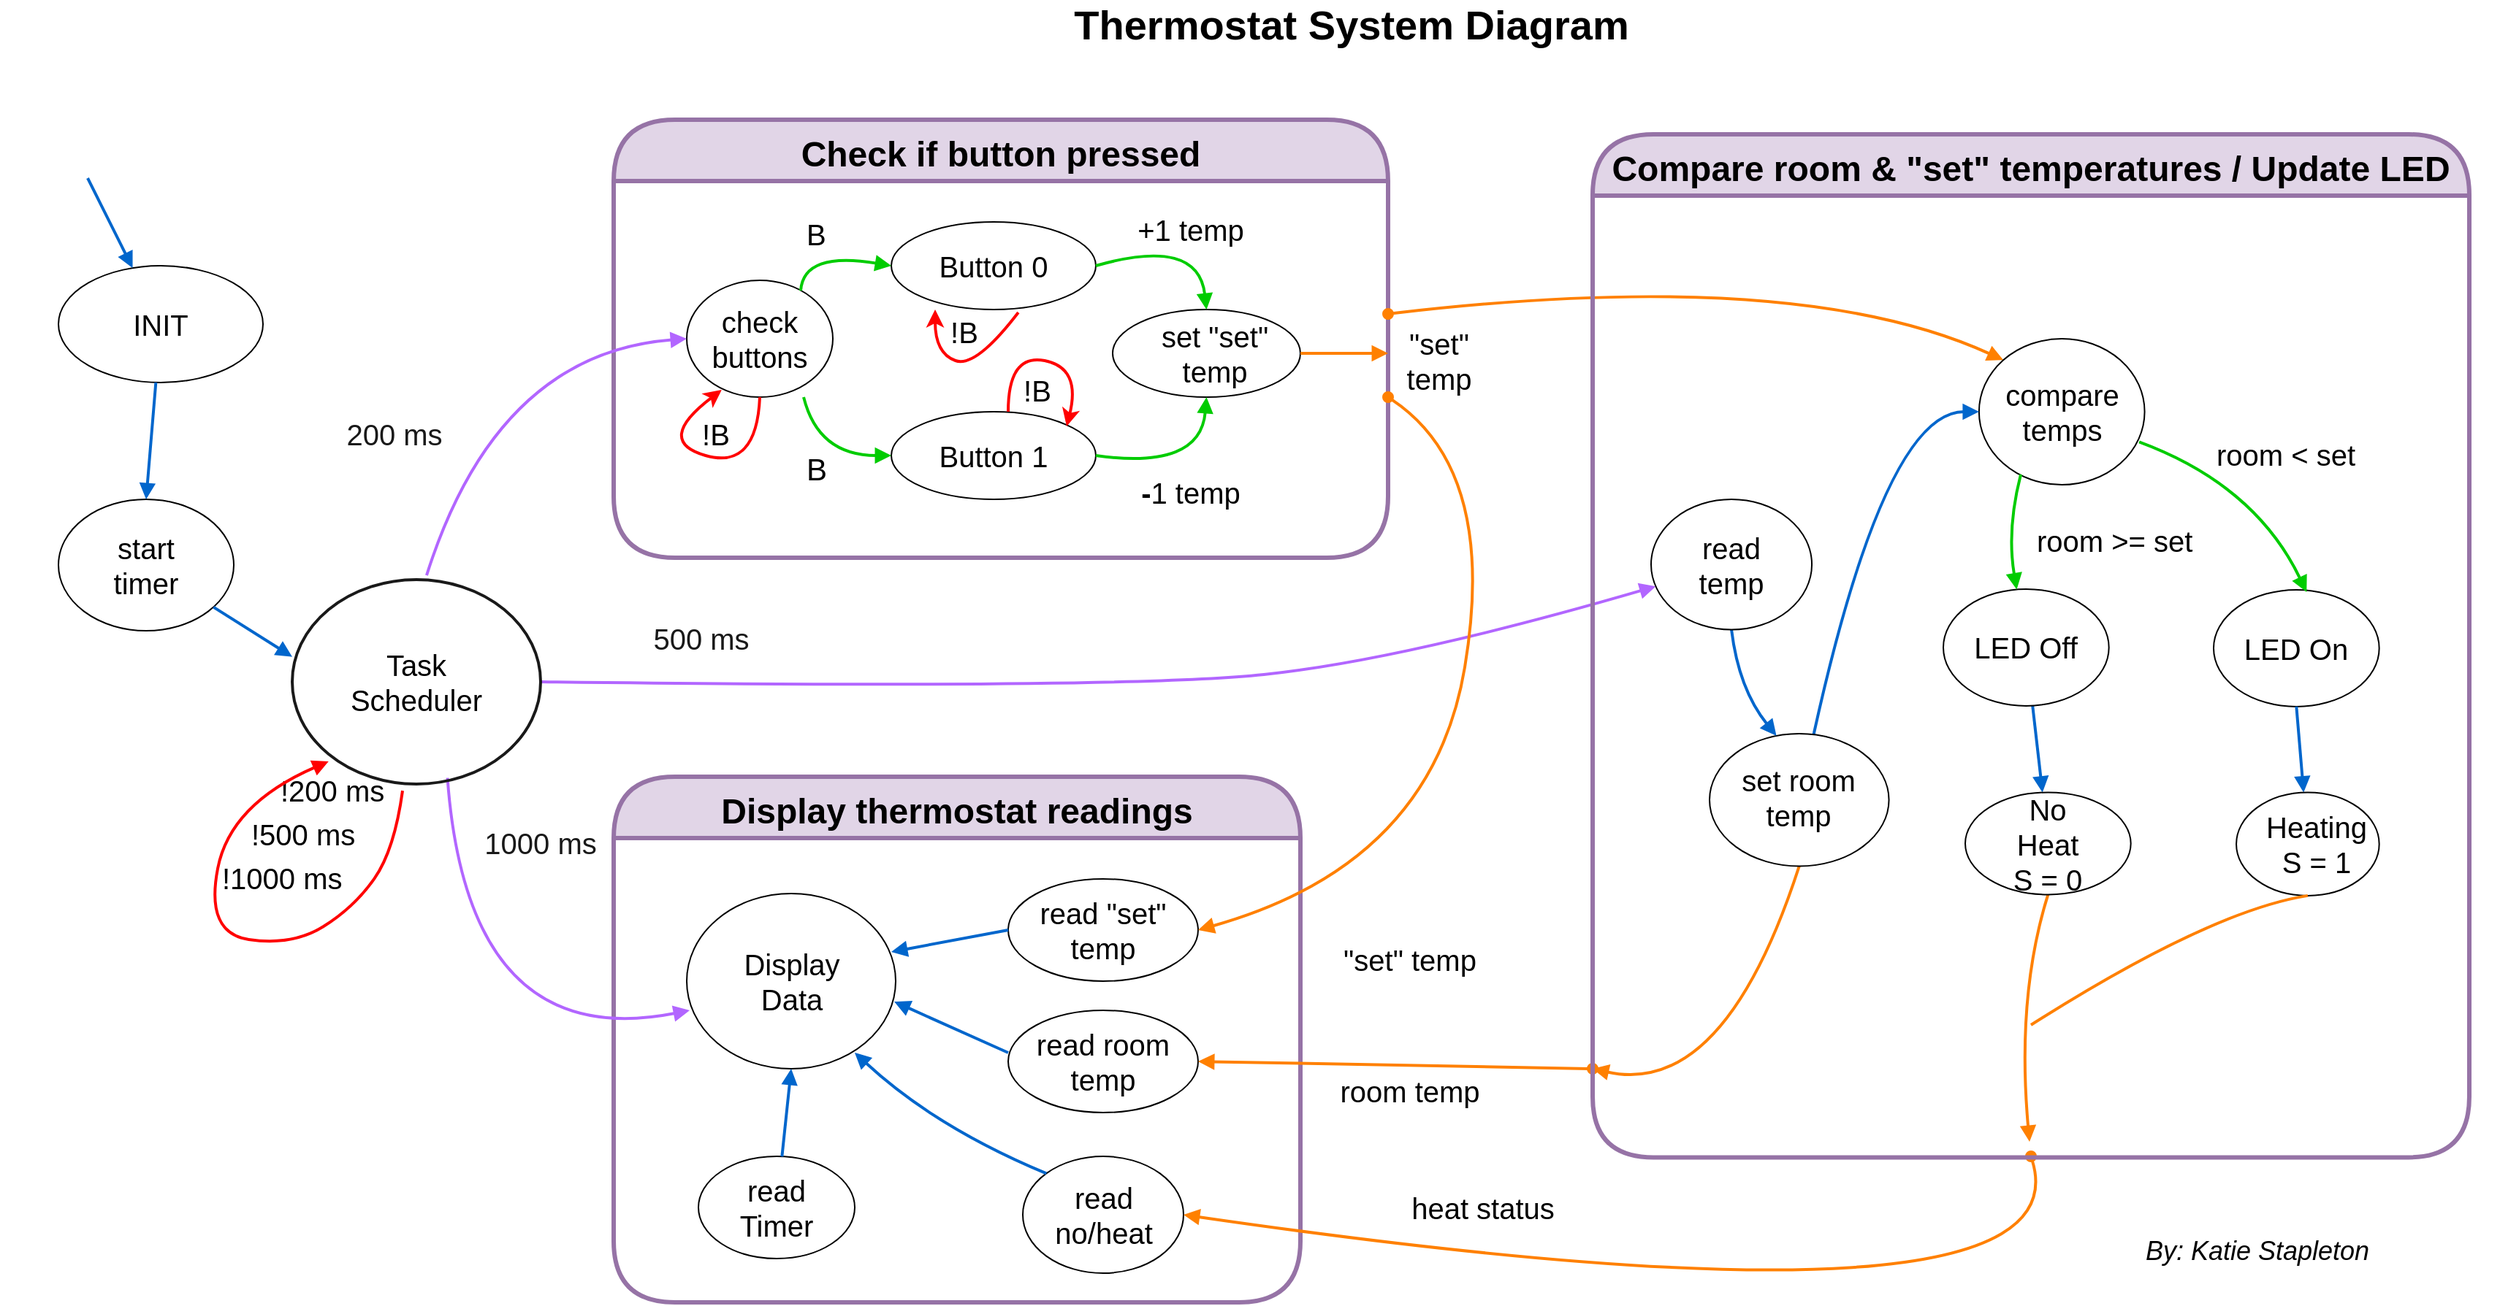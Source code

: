 <mxfile version="15.5.2" type="github">
  <diagram name="Page-1" id="b33cb84f-bf7a-9ccf-f142-242d16432e5d">
    <mxGraphModel dx="1465" dy="2275" grid="1" gridSize="10" guides="1" tooltips="1" connect="1" arrows="1" fold="1" page="1" pageScale="1.5" pageWidth="1169" pageHeight="826" background="none" math="0" shadow="0">
      <root>
        <mxCell id="0" style=";html=1;" />
        <mxCell id="1" style=";html=1;" parent="0" />
        <mxCell id="eZxbaBp0KACx5FJQrMLy-3" value="&lt;font&gt;200 ms&lt;/font&gt;" style="text;html=1;strokeColor=none;fillColor=none;align=center;verticalAlign=middle;whiteSpace=wrap;rounded=0;shadow=0;fontSize=20;fontColor=#191919;" parent="1" vertex="1">
          <mxGeometry x="250" y="-920" width="80" height="30" as="geometry" />
        </mxCell>
        <mxCell id="eZxbaBp0KACx5FJQrMLy-11" value="heat status" style="text;html=1;strokeColor=none;fillColor=none;align=center;verticalAlign=middle;whiteSpace=wrap;rounded=0;shadow=0;fontSize=20;" parent="1" vertex="1">
          <mxGeometry x="970" y="-390" width="130" height="30" as="geometry" />
        </mxCell>
        <mxCell id="eZxbaBp0KACx5FJQrMLy-30" value="" style="group;strokeWidth=2;" parent="1" vertex="1" connectable="0">
          <mxGeometry x="60" y="-860" width="120" height="90" as="geometry" />
        </mxCell>
        <mxCell id="eZxbaBp0KACx5FJQrMLy-19" value="" style="ellipse;whiteSpace=wrap;html=1;rounded=0;shadow=0;strokeWidth=1;fillColor=none;fontSize=24;align=right" parent="eZxbaBp0KACx5FJQrMLy-30" vertex="1">
          <mxGeometry width="120" height="90" as="geometry" />
        </mxCell>
        <mxCell id="2a5a01dd2e413fbf-50" value="start timer" style="text;html=1;strokeColor=none;fillColor=none;align=center;verticalAlign=middle;whiteSpace=wrap;rounded=0;shadow=0;fontSize=20;" parent="eZxbaBp0KACx5FJQrMLy-30" vertex="1">
          <mxGeometry x="29.143" y="30" width="61.714" height="30" as="geometry" />
        </mxCell>
        <mxCell id="eZxbaBp0KACx5FJQrMLy-79" value="&lt;font style=&quot;font-size: 28px&quot;&gt;Thermostat System Diagram&lt;/font&gt;" style="text;html=1;strokeColor=none;fillColor=none;align=center;verticalAlign=middle;whiteSpace=wrap;rounded=0;hachureGap=4;pointerEvents=0;fontSize=24;fontStyle=1" parent="1" vertex="1">
          <mxGeometry x="730" y="-1200" width="430" height="30" as="geometry" />
        </mxCell>
        <mxCell id="eZxbaBp0KACx5FJQrMLy-81" value="By: Katie Stapleton" style="text;html=1;strokeColor=none;fillColor=none;align=center;verticalAlign=middle;whiteSpace=wrap;rounded=0;hachureGap=4;pointerEvents=0;fontSize=18;fontStyle=2" parent="1" vertex="1">
          <mxGeometry x="1480" y="-360" width="170" height="30" as="geometry" />
        </mxCell>
        <mxCell id="e0jNq91RbBLGxGO3Wyhw-14" value="" style="group" vertex="1" connectable="0" parent="1">
          <mxGeometry x="20" y="-1070" width="160" height="120" as="geometry" />
        </mxCell>
        <mxCell id="e0jNq91RbBLGxGO3Wyhw-10" value="" style="group;strokeWidth=2;" vertex="1" connectable="0" parent="e0jNq91RbBLGxGO3Wyhw-14">
          <mxGeometry x="40" y="50" width="140" height="80" as="geometry" />
        </mxCell>
        <mxCell id="e0jNq91RbBLGxGO3Wyhw-11" value="" style="ellipse;whiteSpace=wrap;html=1;rounded=0;shadow=0;strokeWidth=1;fillColor=none;fontSize=24;align=right" vertex="1" parent="e0jNq91RbBLGxGO3Wyhw-10">
          <mxGeometry width="140" height="80" as="geometry" />
        </mxCell>
        <mxCell id="e0jNq91RbBLGxGO3Wyhw-12" value="INIT" style="text;html=1;strokeColor=none;fillColor=none;align=center;verticalAlign=middle;whiteSpace=wrap;rounded=0;shadow=0;fontSize=20;" vertex="1" parent="e0jNq91RbBLGxGO3Wyhw-10">
          <mxGeometry x="32.859" y="25" width="74.286" height="30" as="geometry" />
        </mxCell>
        <mxCell id="e0jNq91RbBLGxGO3Wyhw-32" value="Display thermostat readings" style="swimlane;fontSize=24;align=center;startSize=42;fillColor=#e1d5e7;strokeColor=#9673a6;rounded=1;shadow=0;sketch=0;glass=0;swimlaneFillColor=none;perimeterSpacing=2;strokeWidth=3;arcSize=45;" vertex="1" parent="1">
          <mxGeometry x="440" y="-670" width="470" height="360" as="geometry">
            <mxRectangle x="1000" y="-100" width="110" height="40" as="alternateBounds" />
          </mxGeometry>
        </mxCell>
        <mxCell id="eZxbaBp0KACx5FJQrMLy-31" value="" style="group" parent="e0jNq91RbBLGxGO3Wyhw-32" vertex="1" connectable="0">
          <mxGeometry x="58" y="260" width="107" height="70" as="geometry" />
        </mxCell>
        <mxCell id="eZxbaBp0KACx5FJQrMLy-22" value="" style="ellipse;whiteSpace=wrap;html=1;rounded=0;shadow=0;strokeWidth=1;fillColor=none;fontSize=24;align=right" parent="eZxbaBp0KACx5FJQrMLy-31" vertex="1">
          <mxGeometry width="107" height="70" as="geometry" />
        </mxCell>
        <mxCell id="2a5a01dd2e413fbf-55" value="read Timer" style="text;html=1;strokeColor=none;fillColor=none;align=center;verticalAlign=middle;whiteSpace=wrap;rounded=0;shadow=0;fontSize=20;" parent="eZxbaBp0KACx5FJQrMLy-31" vertex="1">
          <mxGeometry x="22.929" y="20" width="61.143" height="30" as="geometry" />
        </mxCell>
        <mxCell id="eZxbaBp0KACx5FJQrMLy-33" value="" style="group" parent="e0jNq91RbBLGxGO3Wyhw-32" vertex="1" connectable="0">
          <mxGeometry x="50" y="80" width="143" height="120" as="geometry" />
        </mxCell>
        <mxCell id="2a5a01dd2e413fbf-10" value="" style="ellipse;whiteSpace=wrap;html=1;rounded=0;shadow=0;strokeWidth=1;fillColor=none;fontSize=24;align=right" parent="eZxbaBp0KACx5FJQrMLy-33" vertex="1">
          <mxGeometry width="143" height="120" as="geometry" />
        </mxCell>
        <mxCell id="2a5a01dd2e413fbf-52" value="Display Data" style="text;html=1;strokeColor=none;fillColor=none;align=center;verticalAlign=middle;whiteSpace=wrap;rounded=0;shadow=0;fontSize=20;" parent="eZxbaBp0KACx5FJQrMLy-33" vertex="1">
          <mxGeometry x="30.643" y="34.286" width="81.714" height="51.429" as="geometry" />
        </mxCell>
        <mxCell id="e0jNq91RbBLGxGO3Wyhw-137" value="" style="group" vertex="1" connectable="0" parent="e0jNq91RbBLGxGO3Wyhw-32">
          <mxGeometry x="300" y="70" width="130" height="70" as="geometry" />
        </mxCell>
        <mxCell id="e0jNq91RbBLGxGO3Wyhw-138" value="" style="ellipse;whiteSpace=wrap;html=1;rounded=0;shadow=0;strokeWidth=1;fillColor=none;fontSize=24;align=right" vertex="1" parent="e0jNq91RbBLGxGO3Wyhw-137">
          <mxGeometry x="-30" width="130" height="70" as="geometry" />
        </mxCell>
        <mxCell id="e0jNq91RbBLGxGO3Wyhw-139" value="read &quot;set&quot; temp" style="text;html=1;strokeColor=none;fillColor=none;align=center;verticalAlign=middle;whiteSpace=wrap;rounded=0;shadow=0;fontSize=20;" vertex="1" parent="e0jNq91RbBLGxGO3Wyhw-137">
          <mxGeometry x="-11.07" y="20" width="92.14" height="30" as="geometry" />
        </mxCell>
        <mxCell id="e0jNq91RbBLGxGO3Wyhw-134" value="" style="group" vertex="1" connectable="0" parent="e0jNq91RbBLGxGO3Wyhw-32">
          <mxGeometry x="280" y="260" width="110" height="80" as="geometry" />
        </mxCell>
        <mxCell id="e0jNq91RbBLGxGO3Wyhw-135" value="" style="ellipse;whiteSpace=wrap;html=1;rounded=0;shadow=0;strokeWidth=1;fillColor=none;fontSize=24;align=right" vertex="1" parent="e0jNq91RbBLGxGO3Wyhw-134">
          <mxGeometry width="110.0" height="80" as="geometry" />
        </mxCell>
        <mxCell id="e0jNq91RbBLGxGO3Wyhw-136" value="read no/heat" style="text;html=1;strokeColor=none;fillColor=none;align=center;verticalAlign=middle;whiteSpace=wrap;rounded=0;shadow=0;fontSize=20;" vertex="1" parent="e0jNq91RbBLGxGO3Wyhw-134">
          <mxGeometry x="23.571" y="22.857" width="62.857" height="34.286" as="geometry" />
        </mxCell>
        <mxCell id="e0jNq91RbBLGxGO3Wyhw-140" value="" style="group" vertex="1" connectable="0" parent="e0jNq91RbBLGxGO3Wyhw-32">
          <mxGeometry x="270" y="160" width="130" height="70" as="geometry" />
        </mxCell>
        <mxCell id="e0jNq91RbBLGxGO3Wyhw-141" value="" style="ellipse;whiteSpace=wrap;html=1;rounded=0;shadow=0;strokeWidth=1;fillColor=none;fontSize=24;align=right" vertex="1" parent="e0jNq91RbBLGxGO3Wyhw-140">
          <mxGeometry width="130" height="70" as="geometry" />
        </mxCell>
        <mxCell id="e0jNq91RbBLGxGO3Wyhw-142" value="read room temp" style="text;html=1;strokeColor=none;fillColor=none;align=center;verticalAlign=middle;whiteSpace=wrap;rounded=0;shadow=0;fontSize=20;" vertex="1" parent="e0jNq91RbBLGxGO3Wyhw-140">
          <mxGeometry x="14.97" y="20" width="100.07" height="30" as="geometry" />
        </mxCell>
        <mxCell id="e0jNq91RbBLGxGO3Wyhw-168" style="edgeStyle=none;curved=1;orthogonalLoop=1;jettySize=auto;html=1;entryX=0.5;entryY=1;entryDx=0;entryDy=0;fontSize=24;startFill=0;endArrow=block;endFill=1;strokeColor=#0066CC;strokeWidth=2;" edge="1" parent="e0jNq91RbBLGxGO3Wyhw-32" source="eZxbaBp0KACx5FJQrMLy-22" target="2a5a01dd2e413fbf-10">
          <mxGeometry relative="1" as="geometry" />
        </mxCell>
        <mxCell id="e0jNq91RbBLGxGO3Wyhw-169" style="edgeStyle=none;curved=1;orthogonalLoop=1;jettySize=auto;html=1;exitX=0;exitY=0;exitDx=0;exitDy=0;entryX=0.804;entryY=0.908;entryDx=0;entryDy=0;entryPerimeter=0;fontSize=24;startFill=0;endArrow=block;endFill=1;strokeColor=#0066CC;strokeWidth=2;" edge="1" parent="e0jNq91RbBLGxGO3Wyhw-32" source="e0jNq91RbBLGxGO3Wyhw-135" target="2a5a01dd2e413fbf-10">
          <mxGeometry relative="1" as="geometry">
            <Array as="points">
              <mxPoint x="220" y="240" />
            </Array>
          </mxGeometry>
        </mxCell>
        <mxCell id="e0jNq91RbBLGxGO3Wyhw-170" style="edgeStyle=none;curved=1;orthogonalLoop=1;jettySize=auto;html=1;entryX=0.993;entryY=0.617;entryDx=0;entryDy=0;entryPerimeter=0;fontSize=24;startFill=0;endArrow=block;endFill=1;strokeColor=#0066CC;strokeWidth=2;exitX=0;exitY=0.414;exitDx=0;exitDy=0;exitPerimeter=0;" edge="1" parent="e0jNq91RbBLGxGO3Wyhw-32" source="e0jNq91RbBLGxGO3Wyhw-141" target="2a5a01dd2e413fbf-10">
          <mxGeometry relative="1" as="geometry">
            <mxPoint x="270" y="180" as="sourcePoint" />
          </mxGeometry>
        </mxCell>
        <mxCell id="e0jNq91RbBLGxGO3Wyhw-171" style="edgeStyle=none;curved=1;orthogonalLoop=1;jettySize=auto;html=1;exitX=0;exitY=0.5;exitDx=0;exitDy=0;entryX=0.979;entryY=0.333;entryDx=0;entryDy=0;entryPerimeter=0;fontSize=24;startFill=0;endArrow=block;endFill=1;strokeColor=#0066CC;strokeWidth=2;" edge="1" parent="e0jNq91RbBLGxGO3Wyhw-32" source="e0jNq91RbBLGxGO3Wyhw-138" target="2a5a01dd2e413fbf-10">
          <mxGeometry relative="1" as="geometry" />
        </mxCell>
        <mxCell id="e0jNq91RbBLGxGO3Wyhw-188" value="" style="group" vertex="1" connectable="0" parent="1">
          <mxGeometry x="440" y="-1120" width="530" height="300" as="geometry" />
        </mxCell>
        <mxCell id="e0jNq91RbBLGxGO3Wyhw-2" value="Check if button pressed" style="swimlane;fontSize=24;align=center;startSize=42;fillColor=#e1d5e7;strokeColor=#9673a6;rounded=1;shadow=0;sketch=0;glass=0;swimlaneFillColor=none;perimeterSpacing=2;strokeWidth=3;arcSize=34;" vertex="1" parent="e0jNq91RbBLGxGO3Wyhw-188">
          <mxGeometry width="530" height="300" as="geometry">
            <mxRectangle x="1000" y="-100" width="110" height="40" as="alternateBounds" />
          </mxGeometry>
        </mxCell>
        <mxCell id="e0jNq91RbBLGxGO3Wyhw-39" value="" style="group" vertex="1" connectable="0" parent="e0jNq91RbBLGxGO3Wyhw-2">
          <mxGeometry x="190" y="70" width="140" height="60" as="geometry" />
        </mxCell>
        <mxCell id="e0jNq91RbBLGxGO3Wyhw-40" value="" style="ellipse;whiteSpace=wrap;html=1;rounded=0;shadow=0;strokeWidth=1;fillColor=none;fontSize=24;align=right" vertex="1" parent="e0jNq91RbBLGxGO3Wyhw-39">
          <mxGeometry width="140" height="60" as="geometry" />
        </mxCell>
        <mxCell id="e0jNq91RbBLGxGO3Wyhw-41" value="Button 0" style="text;html=1;strokeColor=none;fillColor=none;align=center;verticalAlign=middle;whiteSpace=wrap;rounded=0;shadow=0;fontSize=20;" vertex="1" parent="e0jNq91RbBLGxGO3Wyhw-39">
          <mxGeometry x="30.0" y="20.0" width="80.0" height="20.0" as="geometry" />
        </mxCell>
        <mxCell id="e0jNq91RbBLGxGO3Wyhw-46" value="" style="group" vertex="1" connectable="0" parent="e0jNq91RbBLGxGO3Wyhw-2">
          <mxGeometry x="190" y="200" width="140" height="60" as="geometry" />
        </mxCell>
        <mxCell id="e0jNq91RbBLGxGO3Wyhw-47" value="" style="ellipse;whiteSpace=wrap;html=1;rounded=0;shadow=0;strokeWidth=1;fillColor=none;fontSize=24;align=right" vertex="1" parent="e0jNq91RbBLGxGO3Wyhw-46">
          <mxGeometry width="140.0" height="60" as="geometry" />
        </mxCell>
        <mxCell id="e0jNq91RbBLGxGO3Wyhw-48" value="Button 1" style="text;html=1;strokeColor=none;fillColor=none;align=center;verticalAlign=middle;whiteSpace=wrap;rounded=0;shadow=0;fontSize=20;" vertex="1" parent="e0jNq91RbBLGxGO3Wyhw-46">
          <mxGeometry x="30.0" y="20.0" width="80.0" height="20.0" as="geometry" />
        </mxCell>
        <mxCell id="e0jNq91RbBLGxGO3Wyhw-112" style="edgeStyle=none;curved=1;orthogonalLoop=1;jettySize=auto;html=1;fontSize=24;startArrow=classic;startFill=1;endArrow=none;endFill=0;strokeColor=#FF0000;strokeWidth=2;entryX=0;entryY=1;entryDx=0;entryDy=0;" edge="1" parent="e0jNq91RbBLGxGO3Wyhw-46" target="eZxbaBp0KACx5FJQrMLy-7">
          <mxGeometry relative="1" as="geometry">
            <mxPoint x="83.061" y="-2.553" as="targetPoint" />
            <Array as="points">
              <mxPoint x="130" y="-30" />
              <mxPoint x="80" y="-40" />
            </Array>
            <mxPoint x="120" y="10" as="sourcePoint" />
          </mxGeometry>
        </mxCell>
        <mxCell id="e0jNq91RbBLGxGO3Wyhw-64" value="" style="ellipse;whiteSpace=wrap;html=1;rounded=0;shadow=0;strokeWidth=1;fillColor=none;fontSize=24;align=right" vertex="1" parent="e0jNq91RbBLGxGO3Wyhw-2">
          <mxGeometry x="341.5" y="130" width="128.5" height="60" as="geometry" />
        </mxCell>
        <mxCell id="e0jNq91RbBLGxGO3Wyhw-65" value="set &quot;set&quot; temp" style="text;html=1;strokeColor=none;fillColor=none;align=center;verticalAlign=middle;whiteSpace=wrap;rounded=0;shadow=0;fontSize=20;" vertex="1" parent="e0jNq91RbBLGxGO3Wyhw-2">
          <mxGeometry x="361.5" y="146.67" width="98.5" height="26.67" as="geometry" />
        </mxCell>
        <mxCell id="e0jNq91RbBLGxGO3Wyhw-79" style="edgeStyle=none;curved=1;orthogonalLoop=1;jettySize=auto;html=1;exitX=1;exitY=0.5;exitDx=0;exitDy=0;entryX=0.5;entryY=0;entryDx=0;entryDy=0;fontSize=24;startFill=0;endArrow=block;endFill=1;strokeColor=#00CC00;strokeWidth=2;" edge="1" parent="e0jNq91RbBLGxGO3Wyhw-2" source="e0jNq91RbBLGxGO3Wyhw-40" target="e0jNq91RbBLGxGO3Wyhw-64">
          <mxGeometry relative="1" as="geometry">
            <Array as="points">
              <mxPoint x="400" y="80" />
            </Array>
          </mxGeometry>
        </mxCell>
        <mxCell id="e0jNq91RbBLGxGO3Wyhw-80" style="edgeStyle=none;curved=1;orthogonalLoop=1;jettySize=auto;html=1;exitX=1;exitY=0.5;exitDx=0;exitDy=0;entryX=0.5;entryY=1;entryDx=0;entryDy=0;fontSize=24;startFill=0;endArrow=block;endFill=1;strokeColor=#00CC00;strokeWidth=2;" edge="1" parent="e0jNq91RbBLGxGO3Wyhw-2" source="e0jNq91RbBLGxGO3Wyhw-47" target="e0jNq91RbBLGxGO3Wyhw-64">
          <mxGeometry relative="1" as="geometry">
            <Array as="points">
              <mxPoint x="401.5" y="240" />
            </Array>
          </mxGeometry>
        </mxCell>
        <mxCell id="eZxbaBp0KACx5FJQrMLy-7" value="!B" style="text;html=1;strokeColor=none;fillColor=none;align=center;verticalAlign=middle;whiteSpace=wrap;rounded=0;shadow=0;fontSize=20;" parent="e0jNq91RbBLGxGO3Wyhw-2" vertex="1">
          <mxGeometry x="270" y="170" width="40" height="30" as="geometry" />
        </mxCell>
        <mxCell id="e0jNq91RbBLGxGO3Wyhw-116" value="!B" style="text;html=1;strokeColor=none;fillColor=none;align=center;verticalAlign=middle;whiteSpace=wrap;rounded=0;shadow=0;fontSize=20;" vertex="1" parent="e0jNq91RbBLGxGO3Wyhw-2">
          <mxGeometry x="220" y="130" width="40" height="30" as="geometry" />
        </mxCell>
        <mxCell id="e0jNq91RbBLGxGO3Wyhw-114" style="edgeStyle=none;curved=1;orthogonalLoop=1;jettySize=auto;html=1;fontSize=24;startArrow=classic;startFill=1;endArrow=none;endFill=0;strokeColor=#FF0000;strokeWidth=2;exitX=0;exitY=0;exitDx=0;exitDy=0;entryX=0.621;entryY=1.033;entryDx=0;entryDy=0;entryPerimeter=0;" edge="1" parent="e0jNq91RbBLGxGO3Wyhw-2" source="e0jNq91RbBLGxGO3Wyhw-116" target="e0jNq91RbBLGxGO3Wyhw-40">
          <mxGeometry relative="1" as="geometry">
            <mxPoint x="270" y="135" as="targetPoint" />
            <Array as="points">
              <mxPoint x="220" y="160" />
              <mxPoint x="247.86" y="170" />
            </Array>
            <mxPoint x="210" y="135" as="sourcePoint" />
          </mxGeometry>
        </mxCell>
        <mxCell id="e0jNq91RbBLGxGO3Wyhw-143" value="" style="group" vertex="1" connectable="0" parent="e0jNq91RbBLGxGO3Wyhw-2">
          <mxGeometry x="50" y="110" width="100" height="80" as="geometry" />
        </mxCell>
        <mxCell id="e0jNq91RbBLGxGO3Wyhw-144" value="" style="ellipse;whiteSpace=wrap;html=1;rounded=0;shadow=0;strokeWidth=1;fillColor=none;fontSize=24;align=right" vertex="1" parent="e0jNq91RbBLGxGO3Wyhw-143">
          <mxGeometry width="100" height="80" as="geometry" />
        </mxCell>
        <mxCell id="e0jNq91RbBLGxGO3Wyhw-147" style="edgeStyle=none;curved=1;orthogonalLoop=1;jettySize=auto;html=1;fontSize=24;startArrow=classic;startFill=1;endArrow=none;endFill=0;strokeColor=#FF0000;strokeWidth=2;entryX=0.5;entryY=1;entryDx=0;entryDy=0;exitX=0.239;exitY=0.938;exitDx=0;exitDy=0;exitPerimeter=0;" edge="1" parent="e0jNq91RbBLGxGO3Wyhw-143" source="e0jNq91RbBLGxGO3Wyhw-144" target="e0jNq91RbBLGxGO3Wyhw-144">
          <mxGeometry relative="1" as="geometry">
            <mxPoint x="47.86" y="90" as="targetPoint" />
            <Array as="points">
              <mxPoint x="-22.14" y="110" />
              <mxPoint x="47.86" y="130" />
            </Array>
            <mxPoint x="27.86" y="70" as="sourcePoint" />
          </mxGeometry>
        </mxCell>
        <mxCell id="e0jNq91RbBLGxGO3Wyhw-145" value="check buttons" style="text;html=1;strokeColor=none;fillColor=none;align=center;verticalAlign=middle;whiteSpace=wrap;rounded=0;shadow=0;fontSize=20;" vertex="1" parent="e0jNq91RbBLGxGO3Wyhw-143">
          <mxGeometry x="17.857" y="22.857" width="64.286" height="34.286" as="geometry" />
        </mxCell>
        <mxCell id="e0jNq91RbBLGxGO3Wyhw-152" value="!B" style="text;html=1;strokeColor=none;fillColor=none;align=center;verticalAlign=middle;whiteSpace=wrap;rounded=0;shadow=0;fontSize=20;" vertex="1" parent="e0jNq91RbBLGxGO3Wyhw-2">
          <mxGeometry x="50.0" y="200" width="40" height="30" as="geometry" />
        </mxCell>
        <mxCell id="e0jNq91RbBLGxGO3Wyhw-153" style="edgeStyle=none;curved=1;orthogonalLoop=1;jettySize=auto;html=1;exitX=0.78;exitY=0.088;exitDx=0;exitDy=0;entryX=0;entryY=0.5;entryDx=0;entryDy=0;fontSize=24;startFill=0;endArrow=block;endFill=1;strokeColor=#00CC00;strokeWidth=2;exitPerimeter=0;" edge="1" parent="e0jNq91RbBLGxGO3Wyhw-2" source="e0jNq91RbBLGxGO3Wyhw-144" target="e0jNq91RbBLGxGO3Wyhw-40">
          <mxGeometry relative="1" as="geometry">
            <Array as="points">
              <mxPoint x="130" y="90" />
            </Array>
          </mxGeometry>
        </mxCell>
        <mxCell id="e0jNq91RbBLGxGO3Wyhw-154" style="edgeStyle=none;curved=1;orthogonalLoop=1;jettySize=auto;html=1;entryX=0;entryY=0.5;entryDx=0;entryDy=0;fontSize=24;startFill=0;endArrow=block;endFill=1;strokeColor=#00CC00;strokeWidth=2;exitX=0.8;exitY=1;exitDx=0;exitDy=0;exitPerimeter=0;" edge="1" parent="e0jNq91RbBLGxGO3Wyhw-2" source="e0jNq91RbBLGxGO3Wyhw-144" target="e0jNq91RbBLGxGO3Wyhw-47">
          <mxGeometry relative="1" as="geometry">
            <mxPoint x="120" y="190" as="sourcePoint" />
            <Array as="points">
              <mxPoint x="140" y="230" />
            </Array>
          </mxGeometry>
        </mxCell>
        <mxCell id="e0jNq91RbBLGxGO3Wyhw-155" value="B" style="text;whiteSpace=wrap;html=1;fontSize=20;" vertex="1" parent="e0jNq91RbBLGxGO3Wyhw-2">
          <mxGeometry x="130" y="60" width="30" height="40" as="geometry" />
        </mxCell>
        <mxCell id="e0jNq91RbBLGxGO3Wyhw-156" value="B" style="text;whiteSpace=wrap;html=1;fontSize=21;" vertex="1" parent="e0jNq91RbBLGxGO3Wyhw-2">
          <mxGeometry x="130" y="220" width="30" height="40" as="geometry" />
        </mxCell>
        <mxCell id="e0jNq91RbBLGxGO3Wyhw-159" value="&lt;b&gt;-&lt;/b&gt;1 temp" style="text;html=1;strokeColor=none;fillColor=none;align=center;verticalAlign=middle;whiteSpace=wrap;rounded=0;shadow=0;fontSize=20;" vertex="1" parent="e0jNq91RbBLGxGO3Wyhw-2">
          <mxGeometry x="350" y="240" width="90" height="30" as="geometry" />
        </mxCell>
        <mxCell id="e0jNq91RbBLGxGO3Wyhw-162" value="+1 temp" style="text;html=1;strokeColor=none;fillColor=none;align=center;verticalAlign=middle;whiteSpace=wrap;rounded=0;shadow=0;fontSize=20;" vertex="1" parent="e0jNq91RbBLGxGO3Wyhw-2">
          <mxGeometry x="350" y="60" width="90" height="30" as="geometry" />
        </mxCell>
        <mxCell id="e0jNq91RbBLGxGO3Wyhw-176" style="edgeStyle=none;curved=1;orthogonalLoop=1;jettySize=auto;html=1;exitX=1;exitY=0.5;exitDx=0;exitDy=0;fontSize=24;startFill=0;endArrow=block;endFill=1;strokeColor=#FF8000;strokeWidth=2;" edge="1" parent="e0jNq91RbBLGxGO3Wyhw-188" source="e0jNq91RbBLGxGO3Wyhw-64">
          <mxGeometry relative="1" as="geometry">
            <mxPoint x="530" y="160" as="targetPoint" />
          </mxGeometry>
        </mxCell>
        <mxCell id="e0jNq91RbBLGxGO3Wyhw-189" value="" style="group" vertex="1" connectable="0" parent="1">
          <mxGeometry x="1050" y="-1110" width="680" height="700.71" as="geometry" />
        </mxCell>
        <mxCell id="e0jNq91RbBLGxGO3Wyhw-237" value="" style="group" vertex="1" connectable="0" parent="e0jNq91RbBLGxGO3Wyhw-189">
          <mxGeometry x="150" y="660" width="209" height="30" as="geometry" />
        </mxCell>
        <mxCell id="e0jNq91RbBLGxGO3Wyhw-177" style="edgeStyle=none;curved=1;orthogonalLoop=1;jettySize=auto;html=1;exitX=0.5;exitY=1;exitDx=0;exitDy=0;fontSize=24;startFill=0;endArrow=block;endFill=1;strokeColor=#FF8000;strokeWidth=2;" edge="1" parent="e0jNq91RbBLGxGO3Wyhw-237" source="e0jNq91RbBLGxGO3Wyhw-83">
          <mxGeometry relative="1" as="geometry">
            <mxPoint x="-90" y="-20" as="targetPoint" />
            <Array as="points">
              <mxPoint />
            </Array>
          </mxGeometry>
        </mxCell>
        <mxCell id="e0jNq91RbBLGxGO3Wyhw-180" style="edgeStyle=none;curved=1;orthogonalLoop=1;jettySize=auto;html=1;exitX=0.5;exitY=1;exitDx=0;exitDy=0;fontSize=24;startFill=0;endArrow=block;endFill=1;strokeColor=#FF8000;strokeWidth=2;" edge="1" parent="e0jNq91RbBLGxGO3Wyhw-237" source="e0jNq91RbBLGxGO3Wyhw-98">
          <mxGeometry relative="1" as="geometry">
            <mxPoint x="209" y="30" as="targetPoint" />
            <Array as="points">
              <mxPoint x="200" y="-70" />
            </Array>
          </mxGeometry>
        </mxCell>
        <mxCell id="e0jNq91RbBLGxGO3Wyhw-190" style="edgeStyle=none;curved=1;orthogonalLoop=1;jettySize=auto;html=1;entryX=0;entryY=0;entryDx=0;entryDy=0;fontSize=24;startArrow=oval;startFill=1;endArrow=block;endFill=1;strokeColor=#FF8000;strokeWidth=2;" edge="1" parent="1" target="e0jNq91RbBLGxGO3Wyhw-86">
          <mxGeometry relative="1" as="geometry">
            <mxPoint x="970" y="-987" as="sourcePoint" />
            <Array as="points">
              <mxPoint x="1250" y="-1020" />
            </Array>
          </mxGeometry>
        </mxCell>
        <mxCell id="e0jNq91RbBLGxGO3Wyhw-191" style="edgeStyle=none;curved=1;orthogonalLoop=1;jettySize=auto;html=1;entryX=1;entryY=0.5;entryDx=0;entryDy=0;fontSize=24;startArrow=oval;startFill=1;endArrow=block;endFill=1;strokeColor=#FF8000;strokeWidth=2;" edge="1" parent="1" target="e0jNq91RbBLGxGO3Wyhw-141">
          <mxGeometry relative="1" as="geometry">
            <mxPoint x="1110" y="-470" as="sourcePoint" />
          </mxGeometry>
        </mxCell>
        <mxCell id="e0jNq91RbBLGxGO3Wyhw-192" style="edgeStyle=none;curved=1;orthogonalLoop=1;jettySize=auto;html=1;entryX=1;entryY=0.5;entryDx=0;entryDy=0;fontSize=24;startArrow=oval;startFill=1;endArrow=block;endFill=1;strokeColor=#FF8000;strokeWidth=2;" edge="1" parent="1" target="e0jNq91RbBLGxGO3Wyhw-135">
          <mxGeometry relative="1" as="geometry">
            <mxPoint x="1410" y="-410" as="sourcePoint" />
            <Array as="points">
              <mxPoint x="1450" y="-280" />
            </Array>
          </mxGeometry>
        </mxCell>
        <mxCell id="e0jNq91RbBLGxGO3Wyhw-193" value="room temp" style="text;html=1;strokeColor=none;fillColor=none;align=center;verticalAlign=middle;whiteSpace=wrap;rounded=0;shadow=0;fontSize=20;" vertex="1" parent="1">
          <mxGeometry x="920" y="-470" width="130" height="30" as="geometry" />
        </mxCell>
        <mxCell id="e0jNq91RbBLGxGO3Wyhw-195" value="&quot;set&quot; &lt;br&gt;temp" style="text;html=1;strokeColor=none;fillColor=none;align=center;verticalAlign=middle;whiteSpace=wrap;rounded=0;shadow=0;fontSize=20;" vertex="1" parent="1">
          <mxGeometry x="940" y="-970" width="130" height="30" as="geometry" />
        </mxCell>
        <mxCell id="e0jNq91RbBLGxGO3Wyhw-200" value="&quot;set&quot; temp" style="text;html=1;strokeColor=none;fillColor=none;align=center;verticalAlign=middle;whiteSpace=wrap;rounded=0;shadow=0;fontSize=20;" vertex="1" parent="1">
          <mxGeometry x="920" y="-560" width="130" height="30" as="geometry" />
        </mxCell>
        <mxCell id="e0jNq91RbBLGxGO3Wyhw-202" style="edgeStyle=none;curved=1;orthogonalLoop=1;jettySize=auto;html=1;fontSize=24;startArrow=none;startFill=0;endArrow=block;endFill=1;strokeColor=#B266FF;strokeWidth=2;entryX=0;entryY=0.5;entryDx=0;entryDy=0;exitX=0.541;exitY=-0.021;exitDx=0;exitDy=0;exitPerimeter=0;" edge="1" parent="1" source="e0jNq91RbBLGxGO3Wyhw-244" target="e0jNq91RbBLGxGO3Wyhw-144">
          <mxGeometry relative="1" as="geometry">
            <mxPoint x="280" y="-840" as="sourcePoint" />
            <mxPoint x="470" y="-970" as="targetPoint" />
            <Array as="points">
              <mxPoint x="360" y="-960" />
            </Array>
          </mxGeometry>
        </mxCell>
        <mxCell id="e0jNq91RbBLGxGO3Wyhw-203" style="edgeStyle=none;curved=1;orthogonalLoop=1;jettySize=auto;html=1;fontSize=24;startFill=0;endArrow=block;endFill=1;strokeColor=#B266FF;strokeWidth=2;exitX=1;exitY=0.5;exitDx=0;exitDy=0;" edge="1" parent="1" source="e0jNq91RbBLGxGO3Wyhw-244" target="e0jNq91RbBLGxGO3Wyhw-67">
          <mxGeometry relative="1" as="geometry">
            <mxPoint x="1170" y="-810" as="targetPoint" />
            <mxPoint x="389.973" y="-738.248" as="sourcePoint" />
            <Array as="points">
              <mxPoint x="790" y="-730" />
              <mxPoint x="980" y="-750" />
            </Array>
          </mxGeometry>
        </mxCell>
        <mxCell id="e0jNq91RbBLGxGO3Wyhw-204" style="edgeStyle=none;curved=1;orthogonalLoop=1;jettySize=auto;html=1;entryX=0.014;entryY=0.667;entryDx=0;entryDy=0;fontSize=24;startFill=0;endArrow=block;endFill=1;strokeColor=#B266FF;strokeWidth=2;exitX=0.625;exitY=1.006;exitDx=0;exitDy=0;exitPerimeter=0;entryPerimeter=0;" edge="1" parent="1" target="2a5a01dd2e413fbf-10">
          <mxGeometry relative="1" as="geometry">
            <mxPoint x="326.25" y="-669.16" as="sourcePoint" />
            <Array as="points">
              <mxPoint x="340" y="-480" />
            </Array>
          </mxGeometry>
        </mxCell>
        <mxCell id="e0jNq91RbBLGxGO3Wyhw-208" value="&lt;font&gt;500 ms&lt;/font&gt;" style="text;html=1;strokeColor=none;fillColor=none;align=center;verticalAlign=middle;whiteSpace=wrap;rounded=0;shadow=0;fontSize=20;fontColor=#191919;" vertex="1" parent="1">
          <mxGeometry x="460" y="-780" width="80" height="30" as="geometry" />
        </mxCell>
        <mxCell id="e0jNq91RbBLGxGO3Wyhw-209" value="&lt;font&gt;1000 ms&lt;/font&gt;" style="text;html=1;strokeColor=none;fillColor=none;align=center;verticalAlign=middle;whiteSpace=wrap;rounded=0;shadow=0;fontSize=20;fontColor=#191919;" vertex="1" parent="1">
          <mxGeometry x="350" y="-640" width="80" height="30" as="geometry" />
        </mxCell>
        <mxCell id="e0jNq91RbBLGxGO3Wyhw-211" value="!1000 ms" style="text;whiteSpace=wrap;html=1;fontSize=20;" vertex="1" parent="1">
          <mxGeometry x="170" y="-619" width="100" height="40" as="geometry" />
        </mxCell>
        <mxCell id="e0jNq91RbBLGxGO3Wyhw-212" value="!500 ms" style="text;whiteSpace=wrap;html=1;fontSize=20;" vertex="1" parent="1">
          <mxGeometry x="190" y="-649" width="100" height="40" as="geometry" />
        </mxCell>
        <mxCell id="e0jNq91RbBLGxGO3Wyhw-213" value="!200 ms" style="text;whiteSpace=wrap;html=1;fontSize=20;" vertex="1" parent="1">
          <mxGeometry x="210" y="-679" width="100" height="40" as="geometry" />
        </mxCell>
        <mxCell id="e0jNq91RbBLGxGO3Wyhw-226" style="edgeStyle=none;curved=1;orthogonalLoop=1;jettySize=auto;html=1;entryX=0.5;entryY=0;entryDx=0;entryDy=0;fontSize=24;startFill=0;endArrow=block;endFill=1;strokeColor=#0066CC;strokeWidth=2;" edge="1" parent="1" source="e0jNq91RbBLGxGO3Wyhw-11" target="eZxbaBp0KACx5FJQrMLy-19">
          <mxGeometry relative="1" as="geometry" />
        </mxCell>
        <mxCell id="e0jNq91RbBLGxGO3Wyhw-227" style="edgeStyle=none;curved=1;orthogonalLoop=1;jettySize=auto;html=1;fontSize=24;startFill=1;endArrow=none;endFill=0;strokeColor=#0066CC;strokeWidth=2;startArrow=block;" edge="1" parent="1" source="e0jNq91RbBLGxGO3Wyhw-11">
          <mxGeometry relative="1" as="geometry">
            <mxPoint x="80" y="-1080" as="targetPoint" />
          </mxGeometry>
        </mxCell>
        <mxCell id="e0jNq91RbBLGxGO3Wyhw-198" style="edgeStyle=none;curved=1;orthogonalLoop=1;jettySize=auto;html=1;fontSize=24;startArrow=oval;startFill=1;endArrow=block;endFill=1;strokeColor=#FF8000;strokeWidth=2;entryX=1;entryY=0.5;entryDx=0;entryDy=0;" edge="1" parent="1" target="e0jNq91RbBLGxGO3Wyhw-138">
          <mxGeometry relative="1" as="geometry">
            <mxPoint x="1025" y="-700" as="targetPoint" />
            <mxPoint x="970" y="-930" as="sourcePoint" />
            <Array as="points">
              <mxPoint x="1045" y="-880" />
              <mxPoint x="1000" y="-610" />
            </Array>
          </mxGeometry>
        </mxCell>
        <mxCell id="e0jNq91RbBLGxGO3Wyhw-230" style="edgeStyle=none;curved=1;orthogonalLoop=1;jettySize=auto;html=1;entryX=0;entryY=0.413;entryDx=0;entryDy=0;entryPerimeter=0;fontSize=24;startArrow=none;startFill=0;endArrow=block;endFill=1;strokeColor=#0066CC;strokeWidth=2;" edge="1" parent="1" source="eZxbaBp0KACx5FJQrMLy-19">
          <mxGeometry relative="1" as="geometry">
            <mxPoint x="220" y="-752.18" as="targetPoint" />
          </mxGeometry>
        </mxCell>
        <mxCell id="e0jNq91RbBLGxGO3Wyhw-33" value="Compare room &amp; &quot;set&quot; temperatures / Update LED" style="swimlane;fontSize=24;align=center;startSize=42;fillColor=#e1d5e7;strokeColor=#9673a6;rounded=1;shadow=0;sketch=0;glass=0;swimlaneFillColor=none;perimeterSpacing=2;strokeWidth=3;arcSize=33;" vertex="1" parent="1">
          <mxGeometry x="1110" y="-1110" width="600" height="700.71" as="geometry">
            <mxRectangle x="1000" y="-100" width="110" height="40" as="alternateBounds" />
          </mxGeometry>
        </mxCell>
        <mxCell id="e0jNq91RbBLGxGO3Wyhw-107" value="" style="group" vertex="1" connectable="0" parent="e0jNq91RbBLGxGO3Wyhw-33">
          <mxGeometry x="18.889" y="78.04" width="595" height="533.93" as="geometry" />
        </mxCell>
        <mxCell id="e0jNq91RbBLGxGO3Wyhw-94" value="&lt;font style=&quot;font-size: 20px&quot;&gt;LED On&lt;/font&gt;" style="ellipse;whiteSpace=wrap;html=1;rounded=1;shadow=0;glass=0;sketch=0;fontSize=24;strokeWidth=1;align=center;" vertex="1" parent="e0jNq91RbBLGxGO3Wyhw-107">
          <mxGeometry x="406.111" y="233.93" width="113.333" height="80" as="geometry" />
        </mxCell>
        <mxCell id="e0jNq91RbBLGxGO3Wyhw-187" value="" style="group" vertex="1" connectable="0" parent="e0jNq91RbBLGxGO3Wyhw-107">
          <mxGeometry x="245.558" y="61.97" width="113.333" height="100" as="geometry" />
        </mxCell>
        <mxCell id="e0jNq91RbBLGxGO3Wyhw-86" value="" style="ellipse;whiteSpace=wrap;html=1;rounded=0;shadow=0;strokeWidth=1;fillColor=none;fontSize=24;align=right" vertex="1" parent="e0jNq91RbBLGxGO3Wyhw-187">
          <mxGeometry width="113.333" height="100" as="geometry" />
        </mxCell>
        <mxCell id="e0jNq91RbBLGxGO3Wyhw-87" value="compare temps" style="text;html=1;strokeColor=none;fillColor=none;align=center;verticalAlign=middle;whiteSpace=wrap;rounded=0;shadow=0;fontSize=20;" vertex="1" parent="e0jNq91RbBLGxGO3Wyhw-187">
          <mxGeometry x="20.238" y="28.571" width="72.857" height="42.857" as="geometry" />
        </mxCell>
        <mxCell id="e0jNq91RbBLGxGO3Wyhw-105" value="" style="group" vertex="1" connectable="0" parent="e0jNq91RbBLGxGO3Wyhw-107">
          <mxGeometry x="236.113" y="233.4" width="119.472" height="200" as="geometry" />
        </mxCell>
        <mxCell id="e0jNq91RbBLGxGO3Wyhw-127" style="edgeStyle=none;curved=1;orthogonalLoop=1;jettySize=auto;html=1;fontSize=24;startFill=0;endArrow=block;endFill=1;strokeColor=#0066CC;strokeWidth=2;" edge="1" parent="e0jNq91RbBLGxGO3Wyhw-105" source="e0jNq91RbBLGxGO3Wyhw-96" target="e0jNq91RbBLGxGO3Wyhw-98">
          <mxGeometry relative="1" as="geometry" />
        </mxCell>
        <mxCell id="e0jNq91RbBLGxGO3Wyhw-96" value="&lt;font style=&quot;font-size: 20px&quot;&gt;LED Off&lt;/font&gt;" style="ellipse;whiteSpace=wrap;html=1;rounded=1;shadow=0;glass=0;sketch=0;fontSize=24;strokeWidth=1;align=center;" vertex="1" parent="e0jNq91RbBLGxGO3Wyhw-105">
          <mxGeometry x="-14.998" width="113.333" height="80" as="geometry" />
        </mxCell>
        <mxCell id="e0jNq91RbBLGxGO3Wyhw-97" value="" style="group" vertex="1" connectable="0" parent="e0jNq91RbBLGxGO3Wyhw-105">
          <mxGeometry x="6.139" y="130" width="113.333" height="70" as="geometry" />
        </mxCell>
        <mxCell id="e0jNq91RbBLGxGO3Wyhw-98" value="" style="ellipse;whiteSpace=wrap;html=1;rounded=0;shadow=0;strokeWidth=1;fillColor=none;fontSize=24;align=right" vertex="1" parent="e0jNq91RbBLGxGO3Wyhw-97">
          <mxGeometry x="-6.139" y="9.28" width="113.333" height="70" as="geometry" />
        </mxCell>
        <mxCell id="e0jNq91RbBLGxGO3Wyhw-99" value="No Heat&lt;br&gt;S = 0" style="text;html=1;strokeColor=none;fillColor=none;align=center;verticalAlign=middle;whiteSpace=wrap;rounded=0;shadow=0;fontSize=20;" vertex="1" parent="e0jNq91RbBLGxGO3Wyhw-97">
          <mxGeometry x="14.129" y="29.28" width="72.788" height="30" as="geometry" />
        </mxCell>
        <mxCell id="e0jNq91RbBLGxGO3Wyhw-130" style="edgeStyle=none;curved=1;orthogonalLoop=1;jettySize=auto;html=1;fontSize=24;startFill=0;endArrow=block;endFill=1;strokeColor=#0066CC;strokeWidth=2;exitX=0.5;exitY=1;exitDx=0;exitDy=0;" edge="1" parent="e0jNq91RbBLGxGO3Wyhw-107" source="e0jNq91RbBLGxGO3Wyhw-94" target="e0jNq91RbBLGxGO3Wyhw-101">
          <mxGeometry relative="1" as="geometry">
            <mxPoint x="484.759" y="313.342" as="sourcePoint" />
          </mxGeometry>
        </mxCell>
        <mxCell id="e0jNq91RbBLGxGO3Wyhw-101" value="" style="ellipse;whiteSpace=wrap;html=1;rounded=0;shadow=0;strokeWidth=1;fillColor=none;fontSize=24;align=right" vertex="1" parent="e0jNq91RbBLGxGO3Wyhw-107">
          <mxGeometry x="421.637" y="372.68" width="97.81" height="70.72" as="geometry" />
        </mxCell>
        <mxCell id="e0jNq91RbBLGxGO3Wyhw-102" value="Heating&lt;br&gt;S = 1" style="text;html=1;strokeColor=none;fillColor=none;align=center;verticalAlign=middle;whiteSpace=wrap;rounded=0;shadow=0;fontSize=20;" vertex="1" parent="e0jNq91RbBLGxGO3Wyhw-107">
          <mxGeometry x="445.375" y="392.886" width="63.143" height="30.309" as="geometry" />
        </mxCell>
        <mxCell id="e0jNq91RbBLGxGO3Wyhw-228" style="edgeStyle=none;curved=1;orthogonalLoop=1;jettySize=auto;html=1;exitX=1;exitY=0;exitDx=0;exitDy=0;fontSize=24;startArrow=block;startFill=1;endArrow=none;endFill=0;strokeColor=#0066CC;strokeWidth=2;" edge="1" parent="e0jNq91RbBLGxGO3Wyhw-107" source="e0jNq91RbBLGxGO3Wyhw-102" target="e0jNq91RbBLGxGO3Wyhw-102">
          <mxGeometry relative="1" as="geometry" />
        </mxCell>
        <mxCell id="e0jNq91RbBLGxGO3Wyhw-245" style="edgeStyle=none;curved=1;orthogonalLoop=1;jettySize=auto;html=1;entryX=0;entryY=0.5;entryDx=0;entryDy=0;fontSize=24;startFill=0;endArrow=block;endFill=1;strokeColor=#0066CC;strokeWidth=2;" edge="1" parent="e0jNq91RbBLGxGO3Wyhw-107" source="e0jNq91RbBLGxGO3Wyhw-83" target="e0jNq91RbBLGxGO3Wyhw-86">
          <mxGeometry relative="1" as="geometry">
            <Array as="points">
              <mxPoint x="181.111" y="111.96" />
            </Array>
          </mxGeometry>
        </mxCell>
        <mxCell id="e0jNq91RbBLGxGO3Wyhw-83" value="" style="ellipse;whiteSpace=wrap;html=1;rounded=0;shadow=0;strokeWidth=1;fillColor=none;fontSize=24;align=right" vertex="1" parent="e0jNq91RbBLGxGO3Wyhw-107">
          <mxGeometry x="61.115" y="332.48" width="122.778" height="90.71" as="geometry" />
        </mxCell>
        <mxCell id="e0jNq91RbBLGxGO3Wyhw-131" value="room &amp;gt;= set" style="text;whiteSpace=wrap;html=1;fontSize=20;" vertex="1" parent="e0jNq91RbBLGxGO3Wyhw-107">
          <mxGeometry x="283.336" y="181.97" width="113.333" height="40" as="geometry" />
        </mxCell>
        <mxCell id="e0jNq91RbBLGxGO3Wyhw-132" value="room &amp;lt; set" style="text;whiteSpace=wrap;html=1;fontSize=20;" vertex="1" parent="e0jNq91RbBLGxGO3Wyhw-107">
          <mxGeometry x="406.113" y="122.68" width="103.889" height="40" as="geometry" />
        </mxCell>
        <mxCell id="e0jNq91RbBLGxGO3Wyhw-124" style="edgeStyle=none;curved=1;orthogonalLoop=1;jettySize=auto;html=1;exitX=0.252;exitY=0.93;exitDx=0;exitDy=0;fontSize=24;startFill=0;endArrow=block;endFill=1;strokeColor=#00CC00;strokeWidth=2;exitPerimeter=0;" edge="1" parent="e0jNq91RbBLGxGO3Wyhw-107" source="e0jNq91RbBLGxGO3Wyhw-86" target="e0jNq91RbBLGxGO3Wyhw-96">
          <mxGeometry relative="1" as="geometry">
            <Array as="points">
              <mxPoint x="264.447" y="192.68" />
            </Array>
          </mxGeometry>
        </mxCell>
        <mxCell id="e0jNq91RbBLGxGO3Wyhw-125" style="edgeStyle=none;curved=1;orthogonalLoop=1;jettySize=auto;html=1;exitX=0.967;exitY=0.707;exitDx=0;exitDy=0;fontSize=24;startFill=0;endArrow=block;endFill=1;strokeColor=#00CC00;strokeWidth=2;exitPerimeter=0;" edge="1" parent="e0jNq91RbBLGxGO3Wyhw-107" source="e0jNq91RbBLGxGO3Wyhw-86">
          <mxGeometry relative="1" as="geometry">
            <mxPoint x="469.743" y="235.487" as="targetPoint" />
            <Array as="points">
              <mxPoint x="434.447" y="161.97" />
            </Array>
          </mxGeometry>
        </mxCell>
        <mxCell id="e0jNq91RbBLGxGO3Wyhw-181" style="edgeStyle=none;curved=1;orthogonalLoop=1;jettySize=auto;html=1;exitX=0.5;exitY=1;exitDx=0;exitDy=0;fontSize=24;startFill=0;endArrow=none;endFill=0;strokeColor=#FF8000;strokeWidth=2;" edge="1" parent="e0jNq91RbBLGxGO3Wyhw-107" source="e0jNq91RbBLGxGO3Wyhw-101">
          <mxGeometry relative="1" as="geometry">
            <mxPoint x="281.111" y="531.96" as="targetPoint" />
            <Array as="points">
              <mxPoint x="403.891" y="453.93" />
            </Array>
          </mxGeometry>
        </mxCell>
        <mxCell id="e0jNq91RbBLGxGO3Wyhw-84" value="set room temp" style="text;html=1;strokeColor=none;fillColor=none;align=center;verticalAlign=middle;whiteSpace=wrap;rounded=0;shadow=0;fontSize=20;" vertex="1" parent="e0jNq91RbBLGxGO3Wyhw-107">
          <mxGeometry x="80.344" y="358.6" width="84.329" height="34.29" as="geometry" />
        </mxCell>
        <mxCell id="e0jNq91RbBLGxGO3Wyhw-238" style="edgeStyle=none;curved=1;orthogonalLoop=1;jettySize=auto;html=1;exitX=0.5;exitY=1;exitDx=0;exitDy=0;entryX=0.373;entryY=0.016;entryDx=0;entryDy=0;fontSize=24;startArrow=none;startFill=0;endArrow=block;endFill=1;strokeColor=#0066CC;strokeWidth=2;entryPerimeter=0;" edge="1" parent="e0jNq91RbBLGxGO3Wyhw-107" source="e0jNq91RbBLGxGO3Wyhw-67" target="e0jNq91RbBLGxGO3Wyhw-83">
          <mxGeometry relative="1" as="geometry">
            <Array as="points">
              <mxPoint x="81.111" y="301.96" />
            </Array>
          </mxGeometry>
        </mxCell>
        <mxCell id="e0jNq91RbBLGxGO3Wyhw-67" value="" style="ellipse;whiteSpace=wrap;html=1;rounded=0;shadow=0;strokeWidth=1;fillColor=none;fontSize=24;align=right" vertex="1" parent="e0jNq91RbBLGxGO3Wyhw-107">
          <mxGeometry x="21.114" y="171.96" width="110.028" height="89.29" as="geometry" />
        </mxCell>
        <mxCell id="e0jNq91RbBLGxGO3Wyhw-68" value="read temp" style="text;html=1;strokeColor=none;fillColor=none;align=center;verticalAlign=middle;whiteSpace=wrap;rounded=0;shadow=0;fontSize=20;" vertex="1" parent="e0jNq91RbBLGxGO3Wyhw-107">
          <mxGeometry x="47.252" y="201.6" width="57.746" height="30" as="geometry" />
        </mxCell>
        <mxCell id="e0jNq91RbBLGxGO3Wyhw-239" value="" style="group;strokeWidth=1;strokeColor=none;" vertex="1" connectable="0" parent="1">
          <mxGeometry x="220" y="-810" width="170" height="150" as="geometry" />
        </mxCell>
        <mxCell id="e0jNq91RbBLGxGO3Wyhw-241" value="Task&lt;br&gt;Scheduler" style="text;html=1;strokeColor=none;fillColor=none;align=center;verticalAlign=middle;whiteSpace=wrap;rounded=0;shadow=0;fontSize=20;" vertex="1" parent="e0jNq91RbBLGxGO3Wyhw-239">
          <mxGeometry x="52.214" y="56.092" width="65.571" height="37.815" as="geometry" />
        </mxCell>
        <mxCell id="e0jNq91RbBLGxGO3Wyhw-242" style="edgeStyle=none;curved=1;orthogonalLoop=1;jettySize=auto;html=1;fontSize=20;fontColor=#B266FF;startFill=0;endArrow=block;endFill=1;strokeColor=#FF0000;strokeWidth=2;entryX=0;entryY=1;entryDx=0;entryDy=0;" edge="1" parent="e0jNq91RbBLGxGO3Wyhw-239">
          <mxGeometry relative="1" as="geometry">
            <mxPoint x="24.896" y="129.497" as="targetPoint" />
            <Array as="points">
              <mxPoint x="70" y="190" />
              <mxPoint x="42.5" y="229.412" />
              <mxPoint y="255.882" />
              <mxPoint x="-59.5" y="247.059" />
              <mxPoint x="-42.5" y="158.824" />
            </Array>
            <mxPoint x="75.514" y="149.563" as="sourcePoint" />
          </mxGeometry>
        </mxCell>
        <mxCell id="e0jNq91RbBLGxGO3Wyhw-244" value="" style="ellipse;whiteSpace=wrap;html=1;rounded=0;shadow=0;strokeWidth=2;fillColor=none;fontSize=24;align=right;strokeColor=#191919;" vertex="1" parent="e0jNq91RbBLGxGO3Wyhw-239">
          <mxGeometry y="5" width="170" height="140" as="geometry" />
        </mxCell>
      </root>
    </mxGraphModel>
  </diagram>
</mxfile>

